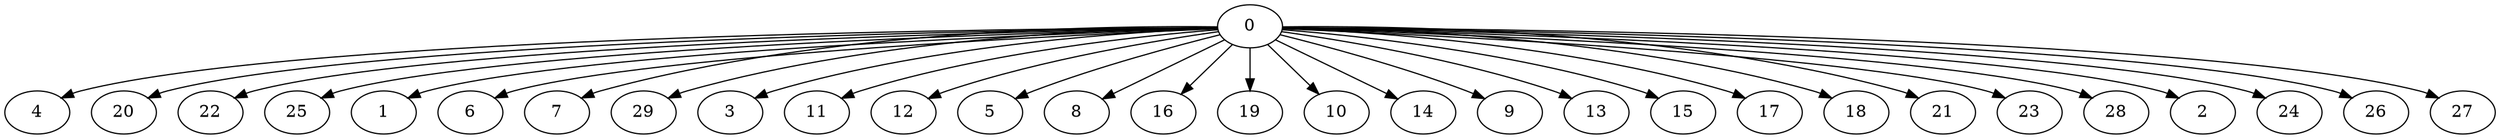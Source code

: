 digraph "Fork_Nodes_30_CCR_1.05_WeightType_Random" {
	graph ["Duplicate states"=0,
		GraphType=Fork,
		"Max states in OPEN"=0,
		Modes="120000ms; topo-ordered tasks, ; Pruning: task equivalence, fixed order ready list, ; F-value: ; Optimisation: best schedule length (\
SL) optimisation on equal, ",
		NumberOfTasks=30,
		"Pruned using list schedule length"=462955,
		"States removed from OPEN"=0,
		TargetSystem="Homogeneous-2",
		"Time to schedule (ms)"=7054,
		"Total idle time"=10,
		"Total schedule length"=82,
		"Total sequential time"=154,
		"Total states created"=21092440
	];
	0	["Finish time"=8,
		Processor=0,
		"Start time"=0,
		Weight=8];
	4	["Finish time"=82,
		Processor=1,
		"Start time"=72,
		Weight=10];
	0 -> 4	[Weight=10];
	20	["Finish time"=49,
		Processor=0,
		"Start time"=39,
		Weight=10];
	0 -> 20	[Weight=5];
	22	["Finish time"=19,
		Processor=1,
		"Start time"=10,
		Weight=9];
	0 -> 22	[Weight=2];
	25	["Finish time"=20,
		Processor=0,
		"Start time"=11,
		Weight=9];
	0 -> 25	[Weight=3];
	1	["Finish time"=27,
		Processor=1,
		"Start time"=19,
		Weight=8];
	0 -> 1	[Weight=3];
	6	["Finish time"=72,
		Processor=1,
		"Start time"=64,
		Weight=8];
	0 -> 6	[Weight=9];
	7	["Finish time"=64,
		Processor=1,
		"Start time"=57,
		Weight=7];
	0 -> 7	[Weight=8];
	29	["Finish time"=57,
		Processor=1,
		"Start time"=50,
		Weight=7];
	0 -> 29	[Weight=7];
	3	["Finish time"=45,
		Processor=1,
		"Start time"=39,
		Weight=6];
	0 -> 3	[Weight=6];
	11	["Finish time"=39,
		Processor=1,
		"Start time"=33,
		Weight=6];
	0 -> 11	[Weight=5];
	12	["Finish time"=33,
		Processor=1,
		"Start time"=27,
		Weight=6];
	0 -> 12	[Weight=3];
	5	["Finish time"=25,
		Processor=0,
		"Start time"=20,
		Weight=5];
	0 -> 5	[Weight=3];
	8	["Finish time"=50,
		Processor=1,
		"Start time"=45,
		Weight=5];
	0 -> 8	[Weight=6];
	16	["Finish time"=30,
		Processor=0,
		"Start time"=25,
		Weight=5];
	0 -> 16	[Weight=3];
	19	["Finish time"=79,
		Processor=0,
		"Start time"=74,
		Weight=5];
	0 -> 19	[Weight=10];
	10	["Finish time"=53,
		Processor=0,
		"Start time"=49,
		Weight=4];
	0 -> 10	[Weight=5];
	14	["Finish time"=57,
		Processor=0,
		"Start time"=53,
		Weight=4];
	0 -> 14	[Weight=5];
	9	["Finish time"=62,
		Processor=0,
		"Start time"=59,
		Weight=3];
	0 -> 9	[Weight=6];
	13	["Finish time"=33,
		Processor=0,
		"Start time"=30,
		Weight=3];
	0 -> 13	[Weight=3];
	15	["Finish time"=71,
		Processor=0,
		"Start time"=68,
		Weight=3];
	0 -> 15	[Weight=8];
	17	["Finish time"=36,
		Processor=0,
		"Start time"=33,
		Weight=3];
	0 -> 17	[Weight=3];
	18	["Finish time"=82,
		Processor=0,
		"Start time"=79,
		Weight=3];
	0 -> 18	[Weight=10];
	21	["Finish time"=74,
		Processor=0,
		"Start time"=71,
		Weight=3];
	0 -> 21	[Weight=9];
	23	["Finish time"=39,
		Processor=0,
		"Start time"=36,
		Weight=3];
	0 -> 23	[Weight=3];
	28	["Finish time"=11,
		Processor=0,
		"Start time"=8,
		Weight=3];
	0 -> 28	[Weight=2];
	2	["Finish time"=66,
		Processor=0,
		"Start time"=64,
		Weight=2];
	0 -> 2	[Weight=7];
	24	["Finish time"=59,
		Processor=0,
		"Start time"=57,
		Weight=2];
	0 -> 24	[Weight=5];
	26	["Finish time"=68,
		Processor=0,
		"Start time"=66,
		Weight=2];
	0 -> 26	[Weight=7];
	27	["Finish time"=64,
		Processor=0,
		"Start time"=62,
		Weight=2];
	0 -> 27	[Weight=6];
}
